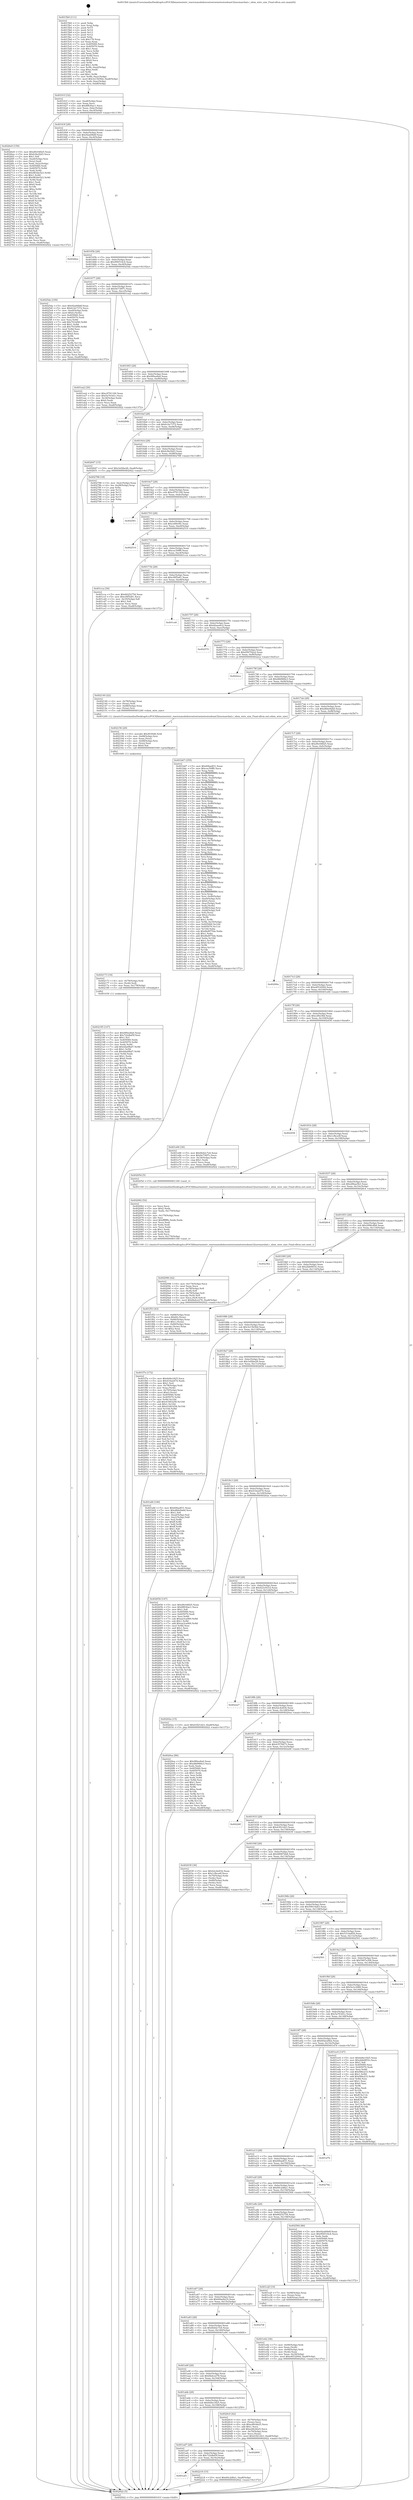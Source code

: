digraph "0x4015b0" {
  label = "0x4015b0 (/mnt/c/Users/mathe/Desktop/tcc/POCII/binaries/extr_reactosmodulesrostestswinetestsoleaut32usrmarshal.c_elem_wire_size_Final-ollvm.out::main(0))"
  labelloc = "t"
  node[shape=record]

  Entry [label="",width=0.3,height=0.3,shape=circle,fillcolor=black,style=filled]
  "0x40161f" [label="{
     0x40161f [32]\l
     | [instrs]\l
     &nbsp;&nbsp;0x40161f \<+6\>: mov -0xa8(%rbp),%eax\l
     &nbsp;&nbsp;0x401625 \<+2\>: mov %eax,%ecx\l
     &nbsp;&nbsp;0x401627 \<+6\>: sub $0x8f830ac1,%ecx\l
     &nbsp;&nbsp;0x40162d \<+6\>: mov %eax,-0xbc(%rbp)\l
     &nbsp;&nbsp;0x401633 \<+6\>: mov %ecx,-0xc0(%rbp)\l
     &nbsp;&nbsp;0x401639 \<+6\>: je 00000000004026e9 \<main+0x1139\>\l
  }"]
  "0x4026e9" [label="{
     0x4026e9 [159]\l
     | [instrs]\l
     &nbsp;&nbsp;0x4026e9 \<+5\>: mov $0xd9c04825,%eax\l
     &nbsp;&nbsp;0x4026ee \<+5\>: mov $0xb3bcf2d3,%ecx\l
     &nbsp;&nbsp;0x4026f3 \<+2\>: mov $0x1,%dl\l
     &nbsp;&nbsp;0x4026f5 \<+7\>: mov -0xa0(%rbp),%rsi\l
     &nbsp;&nbsp;0x4026fc \<+2\>: mov (%rsi),%edi\l
     &nbsp;&nbsp;0x4026fe \<+3\>: mov %edi,-0x2c(%rbp)\l
     &nbsp;&nbsp;0x402701 \<+7\>: mov 0x405060,%edi\l
     &nbsp;&nbsp;0x402708 \<+8\>: mov 0x405070,%r8d\l
     &nbsp;&nbsp;0x402710 \<+3\>: mov %edi,%r9d\l
     &nbsp;&nbsp;0x402713 \<+7\>: add $0x983de523,%r9d\l
     &nbsp;&nbsp;0x40271a \<+4\>: sub $0x1,%r9d\l
     &nbsp;&nbsp;0x40271e \<+7\>: sub $0x983de523,%r9d\l
     &nbsp;&nbsp;0x402725 \<+4\>: imul %r9d,%edi\l
     &nbsp;&nbsp;0x402729 \<+3\>: and $0x1,%edi\l
     &nbsp;&nbsp;0x40272c \<+3\>: cmp $0x0,%edi\l
     &nbsp;&nbsp;0x40272f \<+4\>: sete %r10b\l
     &nbsp;&nbsp;0x402733 \<+4\>: cmp $0xa,%r8d\l
     &nbsp;&nbsp;0x402737 \<+4\>: setl %r11b\l
     &nbsp;&nbsp;0x40273b \<+3\>: mov %r10b,%bl\l
     &nbsp;&nbsp;0x40273e \<+3\>: xor $0xff,%bl\l
     &nbsp;&nbsp;0x402741 \<+3\>: mov %r11b,%r14b\l
     &nbsp;&nbsp;0x402744 \<+4\>: xor $0xff,%r14b\l
     &nbsp;&nbsp;0x402748 \<+3\>: xor $0x0,%dl\l
     &nbsp;&nbsp;0x40274b \<+3\>: mov %bl,%r15b\l
     &nbsp;&nbsp;0x40274e \<+4\>: and $0x0,%r15b\l
     &nbsp;&nbsp;0x402752 \<+3\>: and %dl,%r10b\l
     &nbsp;&nbsp;0x402755 \<+3\>: mov %r14b,%r12b\l
     &nbsp;&nbsp;0x402758 \<+4\>: and $0x0,%r12b\l
     &nbsp;&nbsp;0x40275c \<+3\>: and %dl,%r11b\l
     &nbsp;&nbsp;0x40275f \<+3\>: or %r10b,%r15b\l
     &nbsp;&nbsp;0x402762 \<+3\>: or %r11b,%r12b\l
     &nbsp;&nbsp;0x402765 \<+3\>: xor %r12b,%r15b\l
     &nbsp;&nbsp;0x402768 \<+3\>: or %r14b,%bl\l
     &nbsp;&nbsp;0x40276b \<+3\>: xor $0xff,%bl\l
     &nbsp;&nbsp;0x40276e \<+3\>: or $0x0,%dl\l
     &nbsp;&nbsp;0x402771 \<+2\>: and %dl,%bl\l
     &nbsp;&nbsp;0x402773 \<+3\>: or %bl,%r15b\l
     &nbsp;&nbsp;0x402776 \<+4\>: test $0x1,%r15b\l
     &nbsp;&nbsp;0x40277a \<+3\>: cmovne %ecx,%eax\l
     &nbsp;&nbsp;0x40277d \<+6\>: mov %eax,-0xa8(%rbp)\l
     &nbsp;&nbsp;0x402783 \<+5\>: jmp 0000000000402922 \<main+0x1372\>\l
  }"]
  "0x40163f" [label="{
     0x40163f [28]\l
     | [instrs]\l
     &nbsp;&nbsp;0x40163f \<+5\>: jmp 0000000000401644 \<main+0x94\>\l
     &nbsp;&nbsp;0x401644 \<+6\>: mov -0xbc(%rbp),%eax\l
     &nbsp;&nbsp;0x40164a \<+5\>: sub $0x92a00b6f,%eax\l
     &nbsp;&nbsp;0x40164f \<+6\>: mov %eax,-0xc4(%rbp)\l
     &nbsp;&nbsp;0x401655 \<+6\>: je 00000000004028ee \<main+0x133e\>\l
  }"]
  Exit [label="",width=0.3,height=0.3,shape=circle,fillcolor=black,style=filled,peripheries=2]
  "0x4028ee" [label="{
     0x4028ee\l
  }", style=dashed]
  "0x40165b" [label="{
     0x40165b [28]\l
     | [instrs]\l
     &nbsp;&nbsp;0x40165b \<+5\>: jmp 0000000000401660 \<main+0xb0\>\l
     &nbsp;&nbsp;0x401660 \<+6\>: mov -0xbc(%rbp),%eax\l
     &nbsp;&nbsp;0x401666 \<+5\>: sub $0x994516c4,%eax\l
     &nbsp;&nbsp;0x40166b \<+6\>: mov %eax,-0xc8(%rbp)\l
     &nbsp;&nbsp;0x401671 \<+6\>: je 00000000004025da \<main+0x102a\>\l
  }"]
  "0x401af3" [label="{
     0x401af3\l
  }", style=dashed]
  "0x4025da" [label="{
     0x4025da [109]\l
     | [instrs]\l
     &nbsp;&nbsp;0x4025da \<+5\>: mov $0x92a00b6f,%eax\l
     &nbsp;&nbsp;0x4025df \<+5\>: mov $0xb1dc7372,%ecx\l
     &nbsp;&nbsp;0x4025e4 \<+7\>: mov -0xa0(%rbp),%rdx\l
     &nbsp;&nbsp;0x4025eb \<+6\>: movl $0x0,(%rdx)\l
     &nbsp;&nbsp;0x4025f1 \<+7\>: mov 0x405060,%esi\l
     &nbsp;&nbsp;0x4025f8 \<+7\>: mov 0x405070,%edi\l
     &nbsp;&nbsp;0x4025ff \<+3\>: mov %esi,%r8d\l
     &nbsp;&nbsp;0x402602 \<+7\>: add $0x701bf40,%r8d\l
     &nbsp;&nbsp;0x402609 \<+4\>: sub $0x1,%r8d\l
     &nbsp;&nbsp;0x40260d \<+7\>: sub $0x701bf40,%r8d\l
     &nbsp;&nbsp;0x402614 \<+4\>: imul %r8d,%esi\l
     &nbsp;&nbsp;0x402618 \<+3\>: and $0x1,%esi\l
     &nbsp;&nbsp;0x40261b \<+3\>: cmp $0x0,%esi\l
     &nbsp;&nbsp;0x40261e \<+4\>: sete %r9b\l
     &nbsp;&nbsp;0x402622 \<+3\>: cmp $0xa,%edi\l
     &nbsp;&nbsp;0x402625 \<+4\>: setl %r10b\l
     &nbsp;&nbsp;0x402629 \<+3\>: mov %r9b,%r11b\l
     &nbsp;&nbsp;0x40262c \<+3\>: and %r10b,%r11b\l
     &nbsp;&nbsp;0x40262f \<+3\>: xor %r10b,%r9b\l
     &nbsp;&nbsp;0x402632 \<+3\>: or %r9b,%r11b\l
     &nbsp;&nbsp;0x402635 \<+4\>: test $0x1,%r11b\l
     &nbsp;&nbsp;0x402639 \<+3\>: cmovne %ecx,%eax\l
     &nbsp;&nbsp;0x40263c \<+6\>: mov %eax,-0xa8(%rbp)\l
     &nbsp;&nbsp;0x402642 \<+5\>: jmp 0000000000402922 \<main+0x1372\>\l
  }"]
  "0x401677" [label="{
     0x401677 [28]\l
     | [instrs]\l
     &nbsp;&nbsp;0x401677 \<+5\>: jmp 000000000040167c \<main+0xcc\>\l
     &nbsp;&nbsp;0x40167c \<+6\>: mov -0xbc(%rbp),%eax\l
     &nbsp;&nbsp;0x401682 \<+5\>: sub $0x9e730f7c,%eax\l
     &nbsp;&nbsp;0x401687 \<+6\>: mov %eax,-0xcc(%rbp)\l
     &nbsp;&nbsp;0x40168d \<+6\>: je 0000000000401ea2 \<main+0x8f2\>\l
  }"]
  "0x402218" [label="{
     0x402218 [15]\l
     | [instrs]\l
     &nbsp;&nbsp;0x402218 \<+10\>: movl $0x60c2d6a1,-0xa8(%rbp)\l
     &nbsp;&nbsp;0x402222 \<+5\>: jmp 0000000000402922 \<main+0x1372\>\l
  }"]
  "0x401ea2" [label="{
     0x401ea2 [30]\l
     | [instrs]\l
     &nbsp;&nbsp;0x401ea2 \<+5\>: mov $0xc9791100,%eax\l
     &nbsp;&nbsp;0x401ea7 \<+5\>: mov $0x5a763d1c,%ecx\l
     &nbsp;&nbsp;0x401eac \<+3\>: mov -0x34(%rbp),%edx\l
     &nbsp;&nbsp;0x401eaf \<+3\>: cmp $0x0,%edx\l
     &nbsp;&nbsp;0x401eb2 \<+3\>: cmove %ecx,%eax\l
     &nbsp;&nbsp;0x401eb5 \<+6\>: mov %eax,-0xa8(%rbp)\l
     &nbsp;&nbsp;0x401ebb \<+5\>: jmp 0000000000402922 \<main+0x1372\>\l
  }"]
  "0x401693" [label="{
     0x401693 [28]\l
     | [instrs]\l
     &nbsp;&nbsp;0x401693 \<+5\>: jmp 0000000000401698 \<main+0xe8\>\l
     &nbsp;&nbsp;0x401698 \<+6\>: mov -0xbc(%rbp),%eax\l
     &nbsp;&nbsp;0x40169e \<+5\>: sub $0x9f0ee8a0,%eax\l
     &nbsp;&nbsp;0x4016a3 \<+6\>: mov %eax,-0xd0(%rbp)\l
     &nbsp;&nbsp;0x4016a9 \<+6\>: je 000000000040284b \<main+0x129b\>\l
  }"]
  "0x401ad7" [label="{
     0x401ad7 [28]\l
     | [instrs]\l
     &nbsp;&nbsp;0x401ad7 \<+5\>: jmp 0000000000401adc \<main+0x52c\>\l
     &nbsp;&nbsp;0x401adc \<+6\>: mov -0xbc(%rbp),%eax\l
     &nbsp;&nbsp;0x401ae2 \<+5\>: sub $0x722dbd5f,%eax\l
     &nbsp;&nbsp;0x401ae7 \<+6\>: mov %eax,-0x16c(%rbp)\l
     &nbsp;&nbsp;0x401aed \<+6\>: je 0000000000402218 \<main+0xc68\>\l
  }"]
  "0x40284b" [label="{
     0x40284b\l
  }", style=dashed]
  "0x4016af" [label="{
     0x4016af [28]\l
     | [instrs]\l
     &nbsp;&nbsp;0x4016af \<+5\>: jmp 00000000004016b4 \<main+0x104\>\l
     &nbsp;&nbsp;0x4016b4 \<+6\>: mov -0xbc(%rbp),%eax\l
     &nbsp;&nbsp;0x4016ba \<+5\>: sub $0xb1dc7372,%eax\l
     &nbsp;&nbsp;0x4016bf \<+6\>: mov %eax,-0xd4(%rbp)\l
     &nbsp;&nbsp;0x4016c5 \<+6\>: je 0000000000402647 \<main+0x1097\>\l
  }"]
  "0x402800" [label="{
     0x402800\l
  }", style=dashed]
  "0x402647" [label="{
     0x402647 [15]\l
     | [instrs]\l
     &nbsp;&nbsp;0x402647 \<+10\>: movl $0x3ef2be28,-0xa8(%rbp)\l
     &nbsp;&nbsp;0x402651 \<+5\>: jmp 0000000000402922 \<main+0x1372\>\l
  }"]
  "0x4016cb" [label="{
     0x4016cb [28]\l
     | [instrs]\l
     &nbsp;&nbsp;0x4016cb \<+5\>: jmp 00000000004016d0 \<main+0x120\>\l
     &nbsp;&nbsp;0x4016d0 \<+6\>: mov -0xbc(%rbp),%eax\l
     &nbsp;&nbsp;0x4016d6 \<+5\>: sub $0xb3bcf2d3,%eax\l
     &nbsp;&nbsp;0x4016db \<+6\>: mov %eax,-0xd8(%rbp)\l
     &nbsp;&nbsp;0x4016e1 \<+6\>: je 0000000000402788 \<main+0x11d8\>\l
  }"]
  "0x402185" [label="{
     0x402185 [147]\l
     | [instrs]\l
     &nbsp;&nbsp;0x402185 \<+5\>: mov $0x9f0ee8a0,%eax\l
     &nbsp;&nbsp;0x40218a \<+5\>: mov $0x722dbd5f,%esi\l
     &nbsp;&nbsp;0x40218f \<+2\>: mov $0x1,%cl\l
     &nbsp;&nbsp;0x402191 \<+7\>: mov 0x405060,%edx\l
     &nbsp;&nbsp;0x402198 \<+8\>: mov 0x405070,%r8d\l
     &nbsp;&nbsp;0x4021a0 \<+3\>: mov %edx,%r9d\l
     &nbsp;&nbsp;0x4021a3 \<+7\>: add $0x4da0fbd7,%r9d\l
     &nbsp;&nbsp;0x4021aa \<+4\>: sub $0x1,%r9d\l
     &nbsp;&nbsp;0x4021ae \<+7\>: sub $0x4da0fbd7,%r9d\l
     &nbsp;&nbsp;0x4021b5 \<+4\>: imul %r9d,%edx\l
     &nbsp;&nbsp;0x4021b9 \<+3\>: and $0x1,%edx\l
     &nbsp;&nbsp;0x4021bc \<+3\>: cmp $0x0,%edx\l
     &nbsp;&nbsp;0x4021bf \<+4\>: sete %r10b\l
     &nbsp;&nbsp;0x4021c3 \<+4\>: cmp $0xa,%r8d\l
     &nbsp;&nbsp;0x4021c7 \<+4\>: setl %r11b\l
     &nbsp;&nbsp;0x4021cb \<+3\>: mov %r10b,%bl\l
     &nbsp;&nbsp;0x4021ce \<+3\>: xor $0xff,%bl\l
     &nbsp;&nbsp;0x4021d1 \<+3\>: mov %r11b,%r14b\l
     &nbsp;&nbsp;0x4021d4 \<+4\>: xor $0xff,%r14b\l
     &nbsp;&nbsp;0x4021d8 \<+3\>: xor $0x1,%cl\l
     &nbsp;&nbsp;0x4021db \<+3\>: mov %bl,%r15b\l
     &nbsp;&nbsp;0x4021de \<+4\>: and $0xff,%r15b\l
     &nbsp;&nbsp;0x4021e2 \<+3\>: and %cl,%r10b\l
     &nbsp;&nbsp;0x4021e5 \<+3\>: mov %r14b,%r12b\l
     &nbsp;&nbsp;0x4021e8 \<+4\>: and $0xff,%r12b\l
     &nbsp;&nbsp;0x4021ec \<+3\>: and %cl,%r11b\l
     &nbsp;&nbsp;0x4021ef \<+3\>: or %r10b,%r15b\l
     &nbsp;&nbsp;0x4021f2 \<+3\>: or %r11b,%r12b\l
     &nbsp;&nbsp;0x4021f5 \<+3\>: xor %r12b,%r15b\l
     &nbsp;&nbsp;0x4021f8 \<+3\>: or %r14b,%bl\l
     &nbsp;&nbsp;0x4021fb \<+3\>: xor $0xff,%bl\l
     &nbsp;&nbsp;0x4021fe \<+3\>: or $0x1,%cl\l
     &nbsp;&nbsp;0x402201 \<+2\>: and %cl,%bl\l
     &nbsp;&nbsp;0x402203 \<+3\>: or %bl,%r15b\l
     &nbsp;&nbsp;0x402206 \<+4\>: test $0x1,%r15b\l
     &nbsp;&nbsp;0x40220a \<+3\>: cmovne %esi,%eax\l
     &nbsp;&nbsp;0x40220d \<+6\>: mov %eax,-0xa8(%rbp)\l
     &nbsp;&nbsp;0x402213 \<+5\>: jmp 0000000000402922 \<main+0x1372\>\l
  }"]
  "0x402788" [label="{
     0x402788 [18]\l
     | [instrs]\l
     &nbsp;&nbsp;0x402788 \<+3\>: mov -0x2c(%rbp),%eax\l
     &nbsp;&nbsp;0x40278b \<+4\>: lea -0x28(%rbp),%rsp\l
     &nbsp;&nbsp;0x40278f \<+1\>: pop %rbx\l
     &nbsp;&nbsp;0x402790 \<+2\>: pop %r12\l
     &nbsp;&nbsp;0x402792 \<+2\>: pop %r13\l
     &nbsp;&nbsp;0x402794 \<+2\>: pop %r14\l
     &nbsp;&nbsp;0x402796 \<+2\>: pop %r15\l
     &nbsp;&nbsp;0x402798 \<+1\>: pop %rbp\l
     &nbsp;&nbsp;0x402799 \<+1\>: ret\l
  }"]
  "0x4016e7" [label="{
     0x4016e7 [28]\l
     | [instrs]\l
     &nbsp;&nbsp;0x4016e7 \<+5\>: jmp 00000000004016ec \<main+0x13c\>\l
     &nbsp;&nbsp;0x4016ec \<+6\>: mov -0xbc(%rbp),%eax\l
     &nbsp;&nbsp;0x4016f2 \<+5\>: sub $0xc9791100,%eax\l
     &nbsp;&nbsp;0x4016f7 \<+6\>: mov %eax,-0xdc(%rbp)\l
     &nbsp;&nbsp;0x4016fd \<+6\>: je 0000000000402561 \<main+0xfb1\>\l
  }"]
  "0x402173" [label="{
     0x402173 [18]\l
     | [instrs]\l
     &nbsp;&nbsp;0x402173 \<+4\>: mov -0x78(%rbp),%rdi\l
     &nbsp;&nbsp;0x402177 \<+3\>: mov (%rdi),%rdi\l
     &nbsp;&nbsp;0x40217a \<+6\>: mov %eax,-0x178(%rbp)\l
     &nbsp;&nbsp;0x402180 \<+5\>: call 0000000000401030 \<free@plt\>\l
     | [calls]\l
     &nbsp;&nbsp;0x401030 \{1\} (unknown)\l
  }"]
  "0x402561" [label="{
     0x402561\l
  }", style=dashed]
  "0x401703" [label="{
     0x401703 [28]\l
     | [instrs]\l
     &nbsp;&nbsp;0x401703 \<+5\>: jmp 0000000000401708 \<main+0x158\>\l
     &nbsp;&nbsp;0x401708 \<+6\>: mov -0xbc(%rbp),%eax\l
     &nbsp;&nbsp;0x40170e \<+5\>: sub $0xce89cf4c,%eax\l
     &nbsp;&nbsp;0x401713 \<+6\>: mov %eax,-0xe0(%rbp)\l
     &nbsp;&nbsp;0x401719 \<+6\>: je 0000000000402510 \<main+0xf60\>\l
  }"]
  "0x402156" [label="{
     0x402156 [29]\l
     | [instrs]\l
     &nbsp;&nbsp;0x402156 \<+10\>: movabs $0x4030d6,%rdi\l
     &nbsp;&nbsp;0x402160 \<+4\>: mov -0x68(%rbp),%rsi\l
     &nbsp;&nbsp;0x402164 \<+2\>: mov %eax,(%rsi)\l
     &nbsp;&nbsp;0x402166 \<+4\>: mov -0x68(%rbp),%rsi\l
     &nbsp;&nbsp;0x40216a \<+2\>: mov (%rsi),%esi\l
     &nbsp;&nbsp;0x40216c \<+2\>: mov $0x0,%al\l
     &nbsp;&nbsp;0x40216e \<+5\>: call 0000000000401040 \<printf@plt\>\l
     | [calls]\l
     &nbsp;&nbsp;0x401040 \{1\} (unknown)\l
  }"]
  "0x402510" [label="{
     0x402510\l
  }", style=dashed]
  "0x40171f" [label="{
     0x40171f [28]\l
     | [instrs]\l
     &nbsp;&nbsp;0x40171f \<+5\>: jmp 0000000000401724 \<main+0x174\>\l
     &nbsp;&nbsp;0x401724 \<+6\>: mov -0xbc(%rbp),%eax\l
     &nbsp;&nbsp;0x40172a \<+5\>: sub $0xcec50ff0,%eax\l
     &nbsp;&nbsp;0x40172f \<+6\>: mov %eax,-0xe4(%rbp)\l
     &nbsp;&nbsp;0x401735 \<+6\>: je 0000000000401cca \<main+0x71a\>\l
  }"]
  "0x401abb" [label="{
     0x401abb [28]\l
     | [instrs]\l
     &nbsp;&nbsp;0x401abb \<+5\>: jmp 0000000000401ac0 \<main+0x510\>\l
     &nbsp;&nbsp;0x401ac0 \<+6\>: mov -0xbc(%rbp),%eax\l
     &nbsp;&nbsp;0x401ac6 \<+5\>: sub $0x6d4e1825,%eax\l
     &nbsp;&nbsp;0x401acb \<+6\>: mov %eax,-0x168(%rbp)\l
     &nbsp;&nbsp;0x401ad1 \<+6\>: je 0000000000402800 \<main+0x1250\>\l
  }"]
  "0x401cca" [label="{
     0x401cca [30]\l
     | [instrs]\l
     &nbsp;&nbsp;0x401cca \<+5\>: mov $0x66252754,%eax\l
     &nbsp;&nbsp;0x401ccf \<+5\>: mov $0xcf4f5a81,%ecx\l
     &nbsp;&nbsp;0x401cd4 \<+3\>: mov -0x35(%rbp),%dl\l
     &nbsp;&nbsp;0x401cd7 \<+3\>: test $0x1,%dl\l
     &nbsp;&nbsp;0x401cda \<+3\>: cmovne %ecx,%eax\l
     &nbsp;&nbsp;0x401cdd \<+6\>: mov %eax,-0xa8(%rbp)\l
     &nbsp;&nbsp;0x401ce3 \<+5\>: jmp 0000000000402922 \<main+0x1372\>\l
  }"]
  "0x40173b" [label="{
     0x40173b [28]\l
     | [instrs]\l
     &nbsp;&nbsp;0x40173b \<+5\>: jmp 0000000000401740 \<main+0x190\>\l
     &nbsp;&nbsp;0x401740 \<+6\>: mov -0xbc(%rbp),%eax\l
     &nbsp;&nbsp;0x401746 \<+5\>: sub $0xcf4f5a81,%eax\l
     &nbsp;&nbsp;0x40174b \<+6\>: mov %eax,-0xe8(%rbp)\l
     &nbsp;&nbsp;0x401751 \<+6\>: je 0000000000401ce8 \<main+0x738\>\l
  }"]
  "0x4020c0" [label="{
     0x4020c0 [42]\l
     | [instrs]\l
     &nbsp;&nbsp;0x4020c0 \<+4\>: mov -0x70(%rbp),%rax\l
     &nbsp;&nbsp;0x4020c4 \<+2\>: mov (%rax),%ecx\l
     &nbsp;&nbsp;0x4020c6 \<+6\>: sub $0xe48cbb25,%ecx\l
     &nbsp;&nbsp;0x4020cc \<+3\>: add $0x1,%ecx\l
     &nbsp;&nbsp;0x4020cf \<+6\>: add $0xe48cbb25,%ecx\l
     &nbsp;&nbsp;0x4020d5 \<+4\>: mov -0x70(%rbp),%rax\l
     &nbsp;&nbsp;0x4020d9 \<+2\>: mov %ecx,(%rax)\l
     &nbsp;&nbsp;0x4020db \<+10\>: movl $0x43f21d23,-0xa8(%rbp)\l
     &nbsp;&nbsp;0x4020e5 \<+5\>: jmp 0000000000402922 \<main+0x1372\>\l
  }"]
  "0x401ce8" [label="{
     0x401ce8\l
  }", style=dashed]
  "0x401757" [label="{
     0x401757 [28]\l
     | [instrs]\l
     &nbsp;&nbsp;0x401757 \<+5\>: jmp 000000000040175c \<main+0x1ac\>\l
     &nbsp;&nbsp;0x40175c \<+6\>: mov -0xbc(%rbp),%eax\l
     &nbsp;&nbsp;0x401762 \<+5\>: sub $0xd2aee6c2,%eax\l
     &nbsp;&nbsp;0x401767 \<+6\>: mov %eax,-0xec(%rbp)\l
     &nbsp;&nbsp;0x40176d \<+6\>: je 0000000000402570 \<main+0xfc0\>\l
  }"]
  "0x401a9f" [label="{
     0x401a9f [28]\l
     | [instrs]\l
     &nbsp;&nbsp;0x401a9f \<+5\>: jmp 0000000000401aa4 \<main+0x4f4\>\l
     &nbsp;&nbsp;0x401aa4 \<+6\>: mov -0xbc(%rbp),%eax\l
     &nbsp;&nbsp;0x401aaa \<+5\>: sub $0x6bdce278,%eax\l
     &nbsp;&nbsp;0x401aaf \<+6\>: mov %eax,-0x164(%rbp)\l
     &nbsp;&nbsp;0x401ab5 \<+6\>: je 00000000004020c0 \<main+0xb10\>\l
  }"]
  "0x402570" [label="{
     0x402570\l
  }", style=dashed]
  "0x401773" [label="{
     0x401773 [28]\l
     | [instrs]\l
     &nbsp;&nbsp;0x401773 \<+5\>: jmp 0000000000401778 \<main+0x1c8\>\l
     &nbsp;&nbsp;0x401778 \<+6\>: mov -0xbc(%rbp),%eax\l
     &nbsp;&nbsp;0x40177e \<+5\>: sub $0xd56702e2,%eax\l
     &nbsp;&nbsp;0x401783 \<+6\>: mov %eax,-0xf0(%rbp)\l
     &nbsp;&nbsp;0x401789 \<+6\>: je 00000000004022ca \<main+0xd1a\>\l
  }"]
  "0x401e84" [label="{
     0x401e84\l
  }", style=dashed]
  "0x4022ca" [label="{
     0x4022ca\l
  }", style=dashed]
  "0x40178f" [label="{
     0x40178f [28]\l
     | [instrs]\l
     &nbsp;&nbsp;0x40178f \<+5\>: jmp 0000000000401794 \<main+0x1e4\>\l
     &nbsp;&nbsp;0x401794 \<+6\>: mov -0xbc(%rbp),%eax\l
     &nbsp;&nbsp;0x40179a \<+5\>: sub $0xd8d966e3,%eax\l
     &nbsp;&nbsp;0x40179f \<+6\>: mov %eax,-0xf4(%rbp)\l
     &nbsp;&nbsp;0x4017a5 \<+6\>: je 0000000000402140 \<main+0xb90\>\l
  }"]
  "0x401a83" [label="{
     0x401a83 [28]\l
     | [instrs]\l
     &nbsp;&nbsp;0x401a83 \<+5\>: jmp 0000000000401a88 \<main+0x4d8\>\l
     &nbsp;&nbsp;0x401a88 \<+6\>: mov -0xbc(%rbp),%eax\l
     &nbsp;&nbsp;0x401a8e \<+5\>: sub $0x6b42c7e4,%eax\l
     &nbsp;&nbsp;0x401a93 \<+6\>: mov %eax,-0x160(%rbp)\l
     &nbsp;&nbsp;0x401a99 \<+6\>: je 0000000000401e84 \<main+0x8d4\>\l
  }"]
  "0x402140" [label="{
     0x402140 [22]\l
     | [instrs]\l
     &nbsp;&nbsp;0x402140 \<+4\>: mov -0x78(%rbp),%rax\l
     &nbsp;&nbsp;0x402144 \<+3\>: mov (%rax),%rdi\l
     &nbsp;&nbsp;0x402147 \<+7\>: mov -0x88(%rbp),%rax\l
     &nbsp;&nbsp;0x40214e \<+3\>: mov (%rax),%rsi\l
     &nbsp;&nbsp;0x402151 \<+5\>: call 0000000000401240 \<elem_wire_size\>\l
     | [calls]\l
     &nbsp;&nbsp;0x401240 \{1\} (/mnt/c/Users/mathe/Desktop/tcc/POCII/binaries/extr_reactosmodulesrostestswinetestsoleaut32usrmarshal.c_elem_wire_size_Final-ollvm.out::elem_wire_size)\l
  }"]
  "0x4017ab" [label="{
     0x4017ab [28]\l
     | [instrs]\l
     &nbsp;&nbsp;0x4017ab \<+5\>: jmp 00000000004017b0 \<main+0x200\>\l
     &nbsp;&nbsp;0x4017b0 \<+6\>: mov -0xbc(%rbp),%eax\l
     &nbsp;&nbsp;0x4017b6 \<+5\>: sub $0xd8de9a6d,%eax\l
     &nbsp;&nbsp;0x4017bb \<+6\>: mov %eax,-0xf8(%rbp)\l
     &nbsp;&nbsp;0x4017c1 \<+6\>: je 0000000000401b67 \<main+0x5b7\>\l
  }"]
  "0x4027df" [label="{
     0x4027df\l
  }", style=dashed]
  "0x401b67" [label="{
     0x401b67 [355]\l
     | [instrs]\l
     &nbsp;&nbsp;0x401b67 \<+5\>: mov $0x60badf31,%eax\l
     &nbsp;&nbsp;0x401b6c \<+5\>: mov $0xcec50ff0,%ecx\l
     &nbsp;&nbsp;0x401b71 \<+3\>: mov %rsp,%rdx\l
     &nbsp;&nbsp;0x401b74 \<+4\>: add $0xfffffffffffffff0,%rdx\l
     &nbsp;&nbsp;0x401b78 \<+3\>: mov %rdx,%rsp\l
     &nbsp;&nbsp;0x401b7b \<+7\>: mov %rdx,-0xa0(%rbp)\l
     &nbsp;&nbsp;0x401b82 \<+3\>: mov %rsp,%rdx\l
     &nbsp;&nbsp;0x401b85 \<+4\>: add $0xfffffffffffffff0,%rdx\l
     &nbsp;&nbsp;0x401b89 \<+3\>: mov %rdx,%rsp\l
     &nbsp;&nbsp;0x401b8c \<+3\>: mov %rsp,%rsi\l
     &nbsp;&nbsp;0x401b8f \<+4\>: add $0xfffffffffffffff0,%rsi\l
     &nbsp;&nbsp;0x401b93 \<+3\>: mov %rsi,%rsp\l
     &nbsp;&nbsp;0x401b96 \<+7\>: mov %rsi,-0x98(%rbp)\l
     &nbsp;&nbsp;0x401b9d \<+3\>: mov %rsp,%rsi\l
     &nbsp;&nbsp;0x401ba0 \<+4\>: add $0xfffffffffffffff0,%rsi\l
     &nbsp;&nbsp;0x401ba4 \<+3\>: mov %rsi,%rsp\l
     &nbsp;&nbsp;0x401ba7 \<+7\>: mov %rsi,-0x90(%rbp)\l
     &nbsp;&nbsp;0x401bae \<+3\>: mov %rsp,%rsi\l
     &nbsp;&nbsp;0x401bb1 \<+4\>: add $0xfffffffffffffff0,%rsi\l
     &nbsp;&nbsp;0x401bb5 \<+3\>: mov %rsi,%rsp\l
     &nbsp;&nbsp;0x401bb8 \<+7\>: mov %rsi,-0x88(%rbp)\l
     &nbsp;&nbsp;0x401bbf \<+3\>: mov %rsp,%rsi\l
     &nbsp;&nbsp;0x401bc2 \<+4\>: add $0xfffffffffffffff0,%rsi\l
     &nbsp;&nbsp;0x401bc6 \<+3\>: mov %rsi,%rsp\l
     &nbsp;&nbsp;0x401bc9 \<+4\>: mov %rsi,-0x80(%rbp)\l
     &nbsp;&nbsp;0x401bcd \<+3\>: mov %rsp,%rsi\l
     &nbsp;&nbsp;0x401bd0 \<+4\>: add $0xfffffffffffffff0,%rsi\l
     &nbsp;&nbsp;0x401bd4 \<+3\>: mov %rsi,%rsp\l
     &nbsp;&nbsp;0x401bd7 \<+4\>: mov %rsi,-0x78(%rbp)\l
     &nbsp;&nbsp;0x401bdb \<+3\>: mov %rsp,%rsi\l
     &nbsp;&nbsp;0x401bde \<+4\>: add $0xfffffffffffffff0,%rsi\l
     &nbsp;&nbsp;0x401be2 \<+3\>: mov %rsi,%rsp\l
     &nbsp;&nbsp;0x401be5 \<+4\>: mov %rsi,-0x70(%rbp)\l
     &nbsp;&nbsp;0x401be9 \<+3\>: mov %rsp,%rsi\l
     &nbsp;&nbsp;0x401bec \<+4\>: add $0xfffffffffffffff0,%rsi\l
     &nbsp;&nbsp;0x401bf0 \<+3\>: mov %rsi,%rsp\l
     &nbsp;&nbsp;0x401bf3 \<+4\>: mov %rsi,-0x68(%rbp)\l
     &nbsp;&nbsp;0x401bf7 \<+3\>: mov %rsp,%rsi\l
     &nbsp;&nbsp;0x401bfa \<+4\>: add $0xfffffffffffffff0,%rsi\l
     &nbsp;&nbsp;0x401bfe \<+3\>: mov %rsi,%rsp\l
     &nbsp;&nbsp;0x401c01 \<+4\>: mov %rsi,-0x60(%rbp)\l
     &nbsp;&nbsp;0x401c05 \<+3\>: mov %rsp,%rsi\l
     &nbsp;&nbsp;0x401c08 \<+4\>: add $0xfffffffffffffff0,%rsi\l
     &nbsp;&nbsp;0x401c0c \<+3\>: mov %rsi,%rsp\l
     &nbsp;&nbsp;0x401c0f \<+4\>: mov %rsi,-0x58(%rbp)\l
     &nbsp;&nbsp;0x401c13 \<+3\>: mov %rsp,%rsi\l
     &nbsp;&nbsp;0x401c16 \<+4\>: add $0xfffffffffffffff0,%rsi\l
     &nbsp;&nbsp;0x401c1a \<+3\>: mov %rsi,%rsp\l
     &nbsp;&nbsp;0x401c1d \<+4\>: mov %rsi,-0x50(%rbp)\l
     &nbsp;&nbsp;0x401c21 \<+3\>: mov %rsp,%rsi\l
     &nbsp;&nbsp;0x401c24 \<+4\>: add $0xfffffffffffffff0,%rsi\l
     &nbsp;&nbsp;0x401c28 \<+3\>: mov %rsi,%rsp\l
     &nbsp;&nbsp;0x401c2b \<+4\>: mov %rsi,-0x48(%rbp)\l
     &nbsp;&nbsp;0x401c2f \<+3\>: mov %rsp,%rsi\l
     &nbsp;&nbsp;0x401c32 \<+4\>: add $0xfffffffffffffff0,%rsi\l
     &nbsp;&nbsp;0x401c36 \<+3\>: mov %rsi,%rsp\l
     &nbsp;&nbsp;0x401c39 \<+4\>: mov %rsi,-0x40(%rbp)\l
     &nbsp;&nbsp;0x401c3d \<+7\>: mov -0xa0(%rbp),%rsi\l
     &nbsp;&nbsp;0x401c44 \<+6\>: movl $0x0,(%rsi)\l
     &nbsp;&nbsp;0x401c4a \<+6\>: mov -0xac(%rbp),%edi\l
     &nbsp;&nbsp;0x401c50 \<+2\>: mov %edi,(%rdx)\l
     &nbsp;&nbsp;0x401c52 \<+7\>: mov -0x98(%rbp),%rsi\l
     &nbsp;&nbsp;0x401c59 \<+7\>: mov -0xb8(%rbp),%r8\l
     &nbsp;&nbsp;0x401c60 \<+3\>: mov %r8,(%rsi)\l
     &nbsp;&nbsp;0x401c63 \<+3\>: cmpl $0x2,(%rdx)\l
     &nbsp;&nbsp;0x401c66 \<+4\>: setne %r9b\l
     &nbsp;&nbsp;0x401c6a \<+4\>: and $0x1,%r9b\l
     &nbsp;&nbsp;0x401c6e \<+4\>: mov %r9b,-0x35(%rbp)\l
     &nbsp;&nbsp;0x401c72 \<+8\>: mov 0x405060,%r10d\l
     &nbsp;&nbsp;0x401c7a \<+8\>: mov 0x405070,%r11d\l
     &nbsp;&nbsp;0x401c82 \<+3\>: mov %r10d,%ebx\l
     &nbsp;&nbsp;0x401c85 \<+6\>: sub $0x8bd975de,%ebx\l
     &nbsp;&nbsp;0x401c8b \<+3\>: sub $0x1,%ebx\l
     &nbsp;&nbsp;0x401c8e \<+6\>: add $0x8bd975de,%ebx\l
     &nbsp;&nbsp;0x401c94 \<+4\>: imul %ebx,%r10d\l
     &nbsp;&nbsp;0x401c98 \<+4\>: and $0x1,%r10d\l
     &nbsp;&nbsp;0x401c9c \<+4\>: cmp $0x0,%r10d\l
     &nbsp;&nbsp;0x401ca0 \<+4\>: sete %r9b\l
     &nbsp;&nbsp;0x401ca4 \<+4\>: cmp $0xa,%r11d\l
     &nbsp;&nbsp;0x401ca8 \<+4\>: setl %r14b\l
     &nbsp;&nbsp;0x401cac \<+3\>: mov %r9b,%r15b\l
     &nbsp;&nbsp;0x401caf \<+3\>: and %r14b,%r15b\l
     &nbsp;&nbsp;0x401cb2 \<+3\>: xor %r14b,%r9b\l
     &nbsp;&nbsp;0x401cb5 \<+3\>: or %r9b,%r15b\l
     &nbsp;&nbsp;0x401cb8 \<+4\>: test $0x1,%r15b\l
     &nbsp;&nbsp;0x401cbc \<+3\>: cmovne %ecx,%eax\l
     &nbsp;&nbsp;0x401cbf \<+6\>: mov %eax,-0xa8(%rbp)\l
     &nbsp;&nbsp;0x401cc5 \<+5\>: jmp 0000000000402922 \<main+0x1372\>\l
  }"]
  "0x4017c7" [label="{
     0x4017c7 [28]\l
     | [instrs]\l
     &nbsp;&nbsp;0x4017c7 \<+5\>: jmp 00000000004017cc \<main+0x21c\>\l
     &nbsp;&nbsp;0x4017cc \<+6\>: mov -0xbc(%rbp),%eax\l
     &nbsp;&nbsp;0x4017d2 \<+5\>: sub $0xd9c04825,%eax\l
     &nbsp;&nbsp;0x4017d7 \<+6\>: mov %eax,-0xfc(%rbp)\l
     &nbsp;&nbsp;0x4017dd \<+6\>: je 000000000040290a \<main+0x135a\>\l
  }"]
  "0x402096" [label="{
     0x402096 [42]\l
     | [instrs]\l
     &nbsp;&nbsp;0x402096 \<+6\>: mov -0x174(%rbp),%ecx\l
     &nbsp;&nbsp;0x40209c \<+3\>: imul %eax,%ecx\l
     &nbsp;&nbsp;0x40209f \<+4\>: mov -0x78(%rbp),%r8\l
     &nbsp;&nbsp;0x4020a3 \<+3\>: mov (%r8),%r8\l
     &nbsp;&nbsp;0x4020a6 \<+4\>: mov -0x70(%rbp),%r9\l
     &nbsp;&nbsp;0x4020aa \<+3\>: movslq (%r9),%r9\l
     &nbsp;&nbsp;0x4020ad \<+4\>: mov %ecx,(%r8,%r9,4)\l
     &nbsp;&nbsp;0x4020b1 \<+10\>: movl $0x6bdce278,-0xa8(%rbp)\l
     &nbsp;&nbsp;0x4020bb \<+5\>: jmp 0000000000402922 \<main+0x1372\>\l
  }"]
  "0x40290a" [label="{
     0x40290a\l
  }", style=dashed]
  "0x4017e3" [label="{
     0x4017e3 [28]\l
     | [instrs]\l
     &nbsp;&nbsp;0x4017e3 \<+5\>: jmp 00000000004017e8 \<main+0x238\>\l
     &nbsp;&nbsp;0x4017e8 \<+6\>: mov -0xbc(%rbp),%eax\l
     &nbsp;&nbsp;0x4017ee \<+5\>: sub $0xe8532004,%eax\l
     &nbsp;&nbsp;0x4017f3 \<+6\>: mov %eax,-0x100(%rbp)\l
     &nbsp;&nbsp;0x4017f9 \<+6\>: je 0000000000401e66 \<main+0x8b6\>\l
  }"]
  "0x402062" [label="{
     0x402062 [52]\l
     | [instrs]\l
     &nbsp;&nbsp;0x402062 \<+2\>: xor %ecx,%ecx\l
     &nbsp;&nbsp;0x402064 \<+5\>: mov $0x2,%edx\l
     &nbsp;&nbsp;0x402069 \<+6\>: mov %edx,-0x170(%rbp)\l
     &nbsp;&nbsp;0x40206f \<+1\>: cltd\l
     &nbsp;&nbsp;0x402070 \<+6\>: mov -0x170(%rbp),%esi\l
     &nbsp;&nbsp;0x402076 \<+2\>: idiv %esi\l
     &nbsp;&nbsp;0x402078 \<+6\>: imul $0xfffffffe,%edx,%edx\l
     &nbsp;&nbsp;0x40207e \<+2\>: mov %ecx,%edi\l
     &nbsp;&nbsp;0x402080 \<+2\>: sub %edx,%edi\l
     &nbsp;&nbsp;0x402082 \<+2\>: mov %ecx,%edx\l
     &nbsp;&nbsp;0x402084 \<+3\>: sub $0x1,%edx\l
     &nbsp;&nbsp;0x402087 \<+2\>: add %edx,%edi\l
     &nbsp;&nbsp;0x402089 \<+2\>: sub %edi,%ecx\l
     &nbsp;&nbsp;0x40208b \<+6\>: mov %ecx,-0x174(%rbp)\l
     &nbsp;&nbsp;0x402091 \<+5\>: call 0000000000401160 \<next_i\>\l
     | [calls]\l
     &nbsp;&nbsp;0x401160 \{1\} (/mnt/c/Users/mathe/Desktop/tcc/POCII/binaries/extr_reactosmodulesrostestswinetestsoleaut32usrmarshal.c_elem_wire_size_Final-ollvm.out::next_i)\l
  }"]
  "0x401e66" [label="{
     0x401e66 [30]\l
     | [instrs]\l
     &nbsp;&nbsp;0x401e66 \<+5\>: mov $0x6b42c7e4,%eax\l
     &nbsp;&nbsp;0x401e6b \<+5\>: mov $0x9e730f7c,%ecx\l
     &nbsp;&nbsp;0x401e70 \<+3\>: mov -0x34(%rbp),%edx\l
     &nbsp;&nbsp;0x401e73 \<+3\>: cmp $0x1,%edx\l
     &nbsp;&nbsp;0x401e76 \<+3\>: cmovl %ecx,%eax\l
     &nbsp;&nbsp;0x401e79 \<+6\>: mov %eax,-0xa8(%rbp)\l
     &nbsp;&nbsp;0x401e7f \<+5\>: jmp 0000000000402922 \<main+0x1372\>\l
  }"]
  "0x4017ff" [label="{
     0x4017ff [28]\l
     | [instrs]\l
     &nbsp;&nbsp;0x4017ff \<+5\>: jmp 0000000000401804 \<main+0x254\>\l
     &nbsp;&nbsp;0x401804 \<+6\>: mov -0xbc(%rbp),%eax\l
     &nbsp;&nbsp;0x40180a \<+5\>: sub $0xcd9238d,%eax\l
     &nbsp;&nbsp;0x40180f \<+6\>: mov %eax,-0x104(%rbp)\l
     &nbsp;&nbsp;0x401815 \<+6\>: je 0000000000402458 \<main+0xea8\>\l
  }"]
  "0x401f7e" [label="{
     0x401f7e [172]\l
     | [instrs]\l
     &nbsp;&nbsp;0x401f7e \<+5\>: mov $0x6d4e1825,%ecx\l
     &nbsp;&nbsp;0x401f83 \<+5\>: mov $0x416a2474,%edx\l
     &nbsp;&nbsp;0x401f88 \<+3\>: mov $0x1,%sil\l
     &nbsp;&nbsp;0x401f8b \<+4\>: mov -0x78(%rbp),%rdi\l
     &nbsp;&nbsp;0x401f8f \<+3\>: mov %rax,(%rdi)\l
     &nbsp;&nbsp;0x401f92 \<+4\>: mov -0x70(%rbp),%rax\l
     &nbsp;&nbsp;0x401f96 \<+6\>: movl $0x0,(%rax)\l
     &nbsp;&nbsp;0x401f9c \<+8\>: mov 0x405060,%r8d\l
     &nbsp;&nbsp;0x401fa4 \<+8\>: mov 0x405070,%r9d\l
     &nbsp;&nbsp;0x401fac \<+3\>: mov %r8d,%r10d\l
     &nbsp;&nbsp;0x401faf \<+7\>: add $0x41683258,%r10d\l
     &nbsp;&nbsp;0x401fb6 \<+4\>: sub $0x1,%r10d\l
     &nbsp;&nbsp;0x401fba \<+7\>: sub $0x41683258,%r10d\l
     &nbsp;&nbsp;0x401fc1 \<+4\>: imul %r10d,%r8d\l
     &nbsp;&nbsp;0x401fc5 \<+4\>: and $0x1,%r8d\l
     &nbsp;&nbsp;0x401fc9 \<+4\>: cmp $0x0,%r8d\l
     &nbsp;&nbsp;0x401fcd \<+4\>: sete %r11b\l
     &nbsp;&nbsp;0x401fd1 \<+4\>: cmp $0xa,%r9d\l
     &nbsp;&nbsp;0x401fd5 \<+3\>: setl %bl\l
     &nbsp;&nbsp;0x401fd8 \<+3\>: mov %r11b,%r14b\l
     &nbsp;&nbsp;0x401fdb \<+4\>: xor $0xff,%r14b\l
     &nbsp;&nbsp;0x401fdf \<+3\>: mov %bl,%r15b\l
     &nbsp;&nbsp;0x401fe2 \<+4\>: xor $0xff,%r15b\l
     &nbsp;&nbsp;0x401fe6 \<+4\>: xor $0x1,%sil\l
     &nbsp;&nbsp;0x401fea \<+3\>: mov %r14b,%r12b\l
     &nbsp;&nbsp;0x401fed \<+4\>: and $0xff,%r12b\l
     &nbsp;&nbsp;0x401ff1 \<+3\>: and %sil,%r11b\l
     &nbsp;&nbsp;0x401ff4 \<+3\>: mov %r15b,%r13b\l
     &nbsp;&nbsp;0x401ff7 \<+4\>: and $0xff,%r13b\l
     &nbsp;&nbsp;0x401ffb \<+3\>: and %sil,%bl\l
     &nbsp;&nbsp;0x401ffe \<+3\>: or %r11b,%r12b\l
     &nbsp;&nbsp;0x402001 \<+3\>: or %bl,%r13b\l
     &nbsp;&nbsp;0x402004 \<+3\>: xor %r13b,%r12b\l
     &nbsp;&nbsp;0x402007 \<+3\>: or %r15b,%r14b\l
     &nbsp;&nbsp;0x40200a \<+4\>: xor $0xff,%r14b\l
     &nbsp;&nbsp;0x40200e \<+4\>: or $0x1,%sil\l
     &nbsp;&nbsp;0x402012 \<+3\>: and %sil,%r14b\l
     &nbsp;&nbsp;0x402015 \<+3\>: or %r14b,%r12b\l
     &nbsp;&nbsp;0x402018 \<+4\>: test $0x1,%r12b\l
     &nbsp;&nbsp;0x40201c \<+3\>: cmovne %edx,%ecx\l
     &nbsp;&nbsp;0x40201f \<+6\>: mov %ecx,-0xa8(%rbp)\l
     &nbsp;&nbsp;0x402025 \<+5\>: jmp 0000000000402922 \<main+0x1372\>\l
  }"]
  "0x402458" [label="{
     0x402458\l
  }", style=dashed]
  "0x40181b" [label="{
     0x40181b [28]\l
     | [instrs]\l
     &nbsp;&nbsp;0x40181b \<+5\>: jmp 0000000000401820 \<main+0x270\>\l
     &nbsp;&nbsp;0x401820 \<+6\>: mov -0xbc(%rbp),%eax\l
     &nbsp;&nbsp;0x401826 \<+5\>: sub $0x1cfbce4f,%eax\l
     &nbsp;&nbsp;0x40182b \<+6\>: mov %eax,-0x108(%rbp)\l
     &nbsp;&nbsp;0x401831 \<+6\>: je 000000000040205d \<main+0xaad\>\l
  }"]
  "0x401e42" [label="{
     0x401e42 [36]\l
     | [instrs]\l
     &nbsp;&nbsp;0x401e42 \<+7\>: mov -0x90(%rbp),%rdi\l
     &nbsp;&nbsp;0x401e49 \<+2\>: mov %eax,(%rdi)\l
     &nbsp;&nbsp;0x401e4b \<+7\>: mov -0x90(%rbp),%rdi\l
     &nbsp;&nbsp;0x401e52 \<+2\>: mov (%rdi),%eax\l
     &nbsp;&nbsp;0x401e54 \<+3\>: mov %eax,-0x34(%rbp)\l
     &nbsp;&nbsp;0x401e57 \<+10\>: movl $0xe8532004,-0xa8(%rbp)\l
     &nbsp;&nbsp;0x401e61 \<+5\>: jmp 0000000000402922 \<main+0x1372\>\l
  }"]
  "0x40205d" [label="{
     0x40205d [5]\l
     | [instrs]\l
     &nbsp;&nbsp;0x40205d \<+5\>: call 0000000000401160 \<next_i\>\l
     | [calls]\l
     &nbsp;&nbsp;0x401160 \{1\} (/mnt/c/Users/mathe/Desktop/tcc/POCII/binaries/extr_reactosmodulesrostestswinetestsoleaut32usrmarshal.c_elem_wire_size_Final-ollvm.out::next_i)\l
  }"]
  "0x401837" [label="{
     0x401837 [28]\l
     | [instrs]\l
     &nbsp;&nbsp;0x401837 \<+5\>: jmp 000000000040183c \<main+0x28c\>\l
     &nbsp;&nbsp;0x40183c \<+6\>: mov -0xbc(%rbp),%eax\l
     &nbsp;&nbsp;0x401842 \<+5\>: sub $0x286aa5b3,%eax\l
     &nbsp;&nbsp;0x401847 \<+6\>: mov %eax,-0x10c(%rbp)\l
     &nbsp;&nbsp;0x40184d \<+6\>: je 00000000004028c4 \<main+0x1314\>\l
  }"]
  "0x401a67" [label="{
     0x401a67 [28]\l
     | [instrs]\l
     &nbsp;&nbsp;0x401a67 \<+5\>: jmp 0000000000401a6c \<main+0x4bc\>\l
     &nbsp;&nbsp;0x401a6c \<+6\>: mov -0xbc(%rbp),%eax\l
     &nbsp;&nbsp;0x401a72 \<+5\>: sub $0x69ae8a10,%eax\l
     &nbsp;&nbsp;0x401a77 \<+6\>: mov %eax,-0x15c(%rbp)\l
     &nbsp;&nbsp;0x401a7d \<+6\>: je 00000000004027df \<main+0x122f\>\l
  }"]
  "0x4028c4" [label="{
     0x4028c4\l
  }", style=dashed]
  "0x401853" [label="{
     0x401853 [28]\l
     | [instrs]\l
     &nbsp;&nbsp;0x401853 \<+5\>: jmp 0000000000401858 \<main+0x2a8\>\l
     &nbsp;&nbsp;0x401858 \<+6\>: mov -0xbc(%rbp),%eax\l
     &nbsp;&nbsp;0x40185e \<+5\>: sub $0x2996c8b0,%eax\l
     &nbsp;&nbsp;0x401863 \<+6\>: mov %eax,-0x110(%rbp)\l
     &nbsp;&nbsp;0x401869 \<+6\>: je 0000000000402362 \<main+0xdb2\>\l
  }"]
  "0x401e2f" [label="{
     0x401e2f [19]\l
     | [instrs]\l
     &nbsp;&nbsp;0x401e2f \<+7\>: mov -0x98(%rbp),%rax\l
     &nbsp;&nbsp;0x401e36 \<+3\>: mov (%rax),%rax\l
     &nbsp;&nbsp;0x401e39 \<+4\>: mov 0x8(%rax),%rdi\l
     &nbsp;&nbsp;0x401e3d \<+5\>: call 0000000000401060 \<atoi@plt\>\l
     | [calls]\l
     &nbsp;&nbsp;0x401060 \{1\} (unknown)\l
  }"]
  "0x402362" [label="{
     0x402362\l
  }", style=dashed]
  "0x40186f" [label="{
     0x40186f [28]\l
     | [instrs]\l
     &nbsp;&nbsp;0x40186f \<+5\>: jmp 0000000000401874 \<main+0x2c4\>\l
     &nbsp;&nbsp;0x401874 \<+6\>: mov -0xbc(%rbp),%eax\l
     &nbsp;&nbsp;0x40187a \<+5\>: sub $0x2bb0853c,%eax\l
     &nbsp;&nbsp;0x40187f \<+6\>: mov %eax,-0x114(%rbp)\l
     &nbsp;&nbsp;0x401885 \<+6\>: je 0000000000401f53 \<main+0x9a3\>\l
  }"]
  "0x401a4b" [label="{
     0x401a4b [28]\l
     | [instrs]\l
     &nbsp;&nbsp;0x401a4b \<+5\>: jmp 0000000000401a50 \<main+0x4a0\>\l
     &nbsp;&nbsp;0x401a50 \<+6\>: mov -0xbc(%rbp),%eax\l
     &nbsp;&nbsp;0x401a56 \<+5\>: sub $0x66252754,%eax\l
     &nbsp;&nbsp;0x401a5b \<+6\>: mov %eax,-0x158(%rbp)\l
     &nbsp;&nbsp;0x401a61 \<+6\>: je 0000000000401e2f \<main+0x87f\>\l
  }"]
  "0x401f53" [label="{
     0x401f53 [43]\l
     | [instrs]\l
     &nbsp;&nbsp;0x401f53 \<+7\>: mov -0x88(%rbp),%rax\l
     &nbsp;&nbsp;0x401f5a \<+7\>: movq $0x64,(%rax)\l
     &nbsp;&nbsp;0x401f61 \<+4\>: mov -0x80(%rbp),%rax\l
     &nbsp;&nbsp;0x401f65 \<+6\>: movl $0x1,(%rax)\l
     &nbsp;&nbsp;0x401f6b \<+4\>: mov -0x80(%rbp),%rax\l
     &nbsp;&nbsp;0x401f6f \<+3\>: movslq (%rax),%rax\l
     &nbsp;&nbsp;0x401f72 \<+4\>: shl $0x2,%rax\l
     &nbsp;&nbsp;0x401f76 \<+3\>: mov %rax,%rdi\l
     &nbsp;&nbsp;0x401f79 \<+5\>: call 0000000000401050 \<malloc@plt\>\l
     | [calls]\l
     &nbsp;&nbsp;0x401050 \{1\} (unknown)\l
  }"]
  "0x40188b" [label="{
     0x40188b [28]\l
     | [instrs]\l
     &nbsp;&nbsp;0x40188b \<+5\>: jmp 0000000000401890 \<main+0x2e0\>\l
     &nbsp;&nbsp;0x401890 \<+6\>: mov -0xbc(%rbp),%eax\l
     &nbsp;&nbsp;0x401896 \<+5\>: sub $0x3e15b56d,%eax\l
     &nbsp;&nbsp;0x40189b \<+6\>: mov %eax,-0x118(%rbp)\l
     &nbsp;&nbsp;0x4018a1 \<+6\>: je 0000000000401afd \<main+0x54d\>\l
  }"]
  "0x402584" [label="{
     0x402584 [86]\l
     | [instrs]\l
     &nbsp;&nbsp;0x402584 \<+5\>: mov $0x92a00b6f,%eax\l
     &nbsp;&nbsp;0x402589 \<+5\>: mov $0x994516c4,%ecx\l
     &nbsp;&nbsp;0x40258e \<+2\>: xor %edx,%edx\l
     &nbsp;&nbsp;0x402590 \<+7\>: mov 0x405060,%esi\l
     &nbsp;&nbsp;0x402597 \<+7\>: mov 0x405070,%edi\l
     &nbsp;&nbsp;0x40259e \<+3\>: sub $0x1,%edx\l
     &nbsp;&nbsp;0x4025a1 \<+3\>: mov %esi,%r8d\l
     &nbsp;&nbsp;0x4025a4 \<+3\>: add %edx,%r8d\l
     &nbsp;&nbsp;0x4025a7 \<+4\>: imul %r8d,%esi\l
     &nbsp;&nbsp;0x4025ab \<+3\>: and $0x1,%esi\l
     &nbsp;&nbsp;0x4025ae \<+3\>: cmp $0x0,%esi\l
     &nbsp;&nbsp;0x4025b1 \<+4\>: sete %r9b\l
     &nbsp;&nbsp;0x4025b5 \<+3\>: cmp $0xa,%edi\l
     &nbsp;&nbsp;0x4025b8 \<+4\>: setl %r10b\l
     &nbsp;&nbsp;0x4025bc \<+3\>: mov %r9b,%r11b\l
     &nbsp;&nbsp;0x4025bf \<+3\>: and %r10b,%r11b\l
     &nbsp;&nbsp;0x4025c2 \<+3\>: xor %r10b,%r9b\l
     &nbsp;&nbsp;0x4025c5 \<+3\>: or %r9b,%r11b\l
     &nbsp;&nbsp;0x4025c8 \<+4\>: test $0x1,%r11b\l
     &nbsp;&nbsp;0x4025cc \<+3\>: cmovne %ecx,%eax\l
     &nbsp;&nbsp;0x4025cf \<+6\>: mov %eax,-0xa8(%rbp)\l
     &nbsp;&nbsp;0x4025d5 \<+5\>: jmp 0000000000402922 \<main+0x1372\>\l
  }"]
  "0x401afd" [label="{
     0x401afd [106]\l
     | [instrs]\l
     &nbsp;&nbsp;0x401afd \<+5\>: mov $0x60badf31,%eax\l
     &nbsp;&nbsp;0x401b02 \<+5\>: mov $0xd8de9a6d,%ecx\l
     &nbsp;&nbsp;0x401b07 \<+2\>: mov $0x1,%dl\l
     &nbsp;&nbsp;0x401b09 \<+7\>: mov -0xa2(%rbp),%sil\l
     &nbsp;&nbsp;0x401b10 \<+7\>: mov -0xa1(%rbp),%dil\l
     &nbsp;&nbsp;0x401b17 \<+3\>: mov %sil,%r8b\l
     &nbsp;&nbsp;0x401b1a \<+4\>: xor $0xff,%r8b\l
     &nbsp;&nbsp;0x401b1e \<+3\>: mov %dil,%r9b\l
     &nbsp;&nbsp;0x401b21 \<+4\>: xor $0xff,%r9b\l
     &nbsp;&nbsp;0x401b25 \<+3\>: xor $0x1,%dl\l
     &nbsp;&nbsp;0x401b28 \<+3\>: mov %r8b,%r10b\l
     &nbsp;&nbsp;0x401b2b \<+4\>: and $0xff,%r10b\l
     &nbsp;&nbsp;0x401b2f \<+3\>: and %dl,%sil\l
     &nbsp;&nbsp;0x401b32 \<+3\>: mov %r9b,%r11b\l
     &nbsp;&nbsp;0x401b35 \<+4\>: and $0xff,%r11b\l
     &nbsp;&nbsp;0x401b39 \<+3\>: and %dl,%dil\l
     &nbsp;&nbsp;0x401b3c \<+3\>: or %sil,%r10b\l
     &nbsp;&nbsp;0x401b3f \<+3\>: or %dil,%r11b\l
     &nbsp;&nbsp;0x401b42 \<+3\>: xor %r11b,%r10b\l
     &nbsp;&nbsp;0x401b45 \<+3\>: or %r9b,%r8b\l
     &nbsp;&nbsp;0x401b48 \<+4\>: xor $0xff,%r8b\l
     &nbsp;&nbsp;0x401b4c \<+3\>: or $0x1,%dl\l
     &nbsp;&nbsp;0x401b4f \<+3\>: and %dl,%r8b\l
     &nbsp;&nbsp;0x401b52 \<+3\>: or %r8b,%r10b\l
     &nbsp;&nbsp;0x401b55 \<+4\>: test $0x1,%r10b\l
     &nbsp;&nbsp;0x401b59 \<+3\>: cmovne %ecx,%eax\l
     &nbsp;&nbsp;0x401b5c \<+6\>: mov %eax,-0xa8(%rbp)\l
     &nbsp;&nbsp;0x401b62 \<+5\>: jmp 0000000000402922 \<main+0x1372\>\l
  }"]
  "0x4018a7" [label="{
     0x4018a7 [28]\l
     | [instrs]\l
     &nbsp;&nbsp;0x4018a7 \<+5\>: jmp 00000000004018ac \<main+0x2fc\>\l
     &nbsp;&nbsp;0x4018ac \<+6\>: mov -0xbc(%rbp),%eax\l
     &nbsp;&nbsp;0x4018b2 \<+5\>: sub $0x3ef2be28,%eax\l
     &nbsp;&nbsp;0x4018b7 \<+6\>: mov %eax,-0x11c(%rbp)\l
     &nbsp;&nbsp;0x4018bd \<+6\>: je 0000000000402656 \<main+0x10a6\>\l
  }"]
  "0x402922" [label="{
     0x402922 [5]\l
     | [instrs]\l
     &nbsp;&nbsp;0x402922 \<+5\>: jmp 000000000040161f \<main+0x6f\>\l
  }"]
  "0x4015b0" [label="{
     0x4015b0 [111]\l
     | [instrs]\l
     &nbsp;&nbsp;0x4015b0 \<+1\>: push %rbp\l
     &nbsp;&nbsp;0x4015b1 \<+3\>: mov %rsp,%rbp\l
     &nbsp;&nbsp;0x4015b4 \<+2\>: push %r15\l
     &nbsp;&nbsp;0x4015b6 \<+2\>: push %r14\l
     &nbsp;&nbsp;0x4015b8 \<+2\>: push %r13\l
     &nbsp;&nbsp;0x4015ba \<+2\>: push %r12\l
     &nbsp;&nbsp;0x4015bc \<+1\>: push %rbx\l
     &nbsp;&nbsp;0x4015bd \<+7\>: sub $0x178,%rsp\l
     &nbsp;&nbsp;0x4015c4 \<+2\>: xor %eax,%eax\l
     &nbsp;&nbsp;0x4015c6 \<+7\>: mov 0x405060,%ecx\l
     &nbsp;&nbsp;0x4015cd \<+7\>: mov 0x405070,%edx\l
     &nbsp;&nbsp;0x4015d4 \<+3\>: sub $0x1,%eax\l
     &nbsp;&nbsp;0x4015d7 \<+3\>: mov %ecx,%r8d\l
     &nbsp;&nbsp;0x4015da \<+3\>: add %eax,%r8d\l
     &nbsp;&nbsp;0x4015dd \<+4\>: imul %r8d,%ecx\l
     &nbsp;&nbsp;0x4015e1 \<+3\>: and $0x1,%ecx\l
     &nbsp;&nbsp;0x4015e4 \<+3\>: cmp $0x0,%ecx\l
     &nbsp;&nbsp;0x4015e7 \<+4\>: sete %r9b\l
     &nbsp;&nbsp;0x4015eb \<+4\>: and $0x1,%r9b\l
     &nbsp;&nbsp;0x4015ef \<+7\>: mov %r9b,-0xa2(%rbp)\l
     &nbsp;&nbsp;0x4015f6 \<+3\>: cmp $0xa,%edx\l
     &nbsp;&nbsp;0x4015f9 \<+4\>: setl %r9b\l
     &nbsp;&nbsp;0x4015fd \<+4\>: and $0x1,%r9b\l
     &nbsp;&nbsp;0x401601 \<+7\>: mov %r9b,-0xa1(%rbp)\l
     &nbsp;&nbsp;0x401608 \<+10\>: movl $0x3e15b56d,-0xa8(%rbp)\l
     &nbsp;&nbsp;0x401612 \<+6\>: mov %edi,-0xac(%rbp)\l
     &nbsp;&nbsp;0x401618 \<+7\>: mov %rsi,-0xb8(%rbp)\l
  }"]
  "0x401a2f" [label="{
     0x401a2f [28]\l
     | [instrs]\l
     &nbsp;&nbsp;0x401a2f \<+5\>: jmp 0000000000401a34 \<main+0x484\>\l
     &nbsp;&nbsp;0x401a34 \<+6\>: mov -0xbc(%rbp),%eax\l
     &nbsp;&nbsp;0x401a3a \<+5\>: sub $0x60c2d6a1,%eax\l
     &nbsp;&nbsp;0x401a3f \<+6\>: mov %eax,-0x154(%rbp)\l
     &nbsp;&nbsp;0x401a45 \<+6\>: je 0000000000402584 \<main+0xfd4\>\l
  }"]
  "0x40279a" [label="{
     0x40279a\l
  }", style=dashed]
  "0x402656" [label="{
     0x402656 [147]\l
     | [instrs]\l
     &nbsp;&nbsp;0x402656 \<+5\>: mov $0xd9c04825,%eax\l
     &nbsp;&nbsp;0x40265b \<+5\>: mov $0x8f830ac1,%ecx\l
     &nbsp;&nbsp;0x402660 \<+2\>: mov $0x1,%dl\l
     &nbsp;&nbsp;0x402662 \<+7\>: mov 0x405060,%esi\l
     &nbsp;&nbsp;0x402669 \<+7\>: mov 0x405070,%edi\l
     &nbsp;&nbsp;0x402670 \<+3\>: mov %esi,%r8d\l
     &nbsp;&nbsp;0x402673 \<+7\>: sub $0xaa3ca069,%r8d\l
     &nbsp;&nbsp;0x40267a \<+4\>: sub $0x1,%r8d\l
     &nbsp;&nbsp;0x40267e \<+7\>: add $0xaa3ca069,%r8d\l
     &nbsp;&nbsp;0x402685 \<+4\>: imul %r8d,%esi\l
     &nbsp;&nbsp;0x402689 \<+3\>: and $0x1,%esi\l
     &nbsp;&nbsp;0x40268c \<+3\>: cmp $0x0,%esi\l
     &nbsp;&nbsp;0x40268f \<+4\>: sete %r9b\l
     &nbsp;&nbsp;0x402693 \<+3\>: cmp $0xa,%edi\l
     &nbsp;&nbsp;0x402696 \<+4\>: setl %r10b\l
     &nbsp;&nbsp;0x40269a \<+3\>: mov %r9b,%r11b\l
     &nbsp;&nbsp;0x40269d \<+4\>: xor $0xff,%r11b\l
     &nbsp;&nbsp;0x4026a1 \<+3\>: mov %r10b,%bl\l
     &nbsp;&nbsp;0x4026a4 \<+3\>: xor $0xff,%bl\l
     &nbsp;&nbsp;0x4026a7 \<+3\>: xor $0x0,%dl\l
     &nbsp;&nbsp;0x4026aa \<+3\>: mov %r11b,%r14b\l
     &nbsp;&nbsp;0x4026ad \<+4\>: and $0x0,%r14b\l
     &nbsp;&nbsp;0x4026b1 \<+3\>: and %dl,%r9b\l
     &nbsp;&nbsp;0x4026b4 \<+3\>: mov %bl,%r15b\l
     &nbsp;&nbsp;0x4026b7 \<+4\>: and $0x0,%r15b\l
     &nbsp;&nbsp;0x4026bb \<+3\>: and %dl,%r10b\l
     &nbsp;&nbsp;0x4026be \<+3\>: or %r9b,%r14b\l
     &nbsp;&nbsp;0x4026c1 \<+3\>: or %r10b,%r15b\l
     &nbsp;&nbsp;0x4026c4 \<+3\>: xor %r15b,%r14b\l
     &nbsp;&nbsp;0x4026c7 \<+3\>: or %bl,%r11b\l
     &nbsp;&nbsp;0x4026ca \<+4\>: xor $0xff,%r11b\l
     &nbsp;&nbsp;0x4026ce \<+3\>: or $0x0,%dl\l
     &nbsp;&nbsp;0x4026d1 \<+3\>: and %dl,%r11b\l
     &nbsp;&nbsp;0x4026d4 \<+3\>: or %r11b,%r14b\l
     &nbsp;&nbsp;0x4026d7 \<+4\>: test $0x1,%r14b\l
     &nbsp;&nbsp;0x4026db \<+3\>: cmovne %ecx,%eax\l
     &nbsp;&nbsp;0x4026de \<+6\>: mov %eax,-0xa8(%rbp)\l
     &nbsp;&nbsp;0x4026e4 \<+5\>: jmp 0000000000402922 \<main+0x1372\>\l
  }"]
  "0x4018c3" [label="{
     0x4018c3 [28]\l
     | [instrs]\l
     &nbsp;&nbsp;0x4018c3 \<+5\>: jmp 00000000004018c8 \<main+0x318\>\l
     &nbsp;&nbsp;0x4018c8 \<+6\>: mov -0xbc(%rbp),%eax\l
     &nbsp;&nbsp;0x4018ce \<+5\>: sub $0x416a2474,%eax\l
     &nbsp;&nbsp;0x4018d3 \<+6\>: mov %eax,-0x120(%rbp)\l
     &nbsp;&nbsp;0x4018d9 \<+6\>: je 000000000040202a \<main+0xa7a\>\l
  }"]
  "0x401a13" [label="{
     0x401a13 [28]\l
     | [instrs]\l
     &nbsp;&nbsp;0x401a13 \<+5\>: jmp 0000000000401a18 \<main+0x468\>\l
     &nbsp;&nbsp;0x401a18 \<+6\>: mov -0xbc(%rbp),%eax\l
     &nbsp;&nbsp;0x401a1e \<+5\>: sub $0x60badf31,%eax\l
     &nbsp;&nbsp;0x401a23 \<+6\>: mov %eax,-0x150(%rbp)\l
     &nbsp;&nbsp;0x401a29 \<+6\>: je 000000000040279a \<main+0x11ea\>\l
  }"]
  "0x40202a" [label="{
     0x40202a [15]\l
     | [instrs]\l
     &nbsp;&nbsp;0x40202a \<+10\>: movl $0x43f21d23,-0xa8(%rbp)\l
     &nbsp;&nbsp;0x402034 \<+5\>: jmp 0000000000402922 \<main+0x1372\>\l
  }"]
  "0x4018df" [label="{
     0x4018df [28]\l
     | [instrs]\l
     &nbsp;&nbsp;0x4018df \<+5\>: jmp 00000000004018e4 \<main+0x334\>\l
     &nbsp;&nbsp;0x4018e4 \<+6\>: mov -0xbc(%rbp),%eax\l
     &nbsp;&nbsp;0x4018ea \<+5\>: sub $0x423c931d,%eax\l
     &nbsp;&nbsp;0x4018ef \<+6\>: mov %eax,-0x124(%rbp)\l
     &nbsp;&nbsp;0x4018f5 \<+6\>: je 0000000000402227 \<main+0xc77\>\l
  }"]
  "0x401d7b" [label="{
     0x401d7b\l
  }", style=dashed]
  "0x402227" [label="{
     0x402227\l
  }", style=dashed]
  "0x4018fb" [label="{
     0x4018fb [28]\l
     | [instrs]\l
     &nbsp;&nbsp;0x4018fb \<+5\>: jmp 0000000000401900 \<main+0x350\>\l
     &nbsp;&nbsp;0x401900 \<+6\>: mov -0xbc(%rbp),%eax\l
     &nbsp;&nbsp;0x401906 \<+5\>: sub $0x42c4e834,%eax\l
     &nbsp;&nbsp;0x40190b \<+6\>: mov %eax,-0x128(%rbp)\l
     &nbsp;&nbsp;0x401911 \<+6\>: je 00000000004020ea \<main+0xb3a\>\l
  }"]
  "0x4019f7" [label="{
     0x4019f7 [28]\l
     | [instrs]\l
     &nbsp;&nbsp;0x4019f7 \<+5\>: jmp 00000000004019fc \<main+0x44c\>\l
     &nbsp;&nbsp;0x4019fc \<+6\>: mov -0xbc(%rbp),%eax\l
     &nbsp;&nbsp;0x401a02 \<+5\>: sub $0x602e26b2,%eax\l
     &nbsp;&nbsp;0x401a07 \<+6\>: mov %eax,-0x14c(%rbp)\l
     &nbsp;&nbsp;0x401a0d \<+6\>: je 0000000000401d7b \<main+0x7cb\>\l
  }"]
  "0x4020ea" [label="{
     0x4020ea [86]\l
     | [instrs]\l
     &nbsp;&nbsp;0x4020ea \<+5\>: mov $0x9f0ee8a0,%eax\l
     &nbsp;&nbsp;0x4020ef \<+5\>: mov $0xd8d966e3,%ecx\l
     &nbsp;&nbsp;0x4020f4 \<+2\>: xor %edx,%edx\l
     &nbsp;&nbsp;0x4020f6 \<+7\>: mov 0x405060,%esi\l
     &nbsp;&nbsp;0x4020fd \<+7\>: mov 0x405070,%edi\l
     &nbsp;&nbsp;0x402104 \<+3\>: sub $0x1,%edx\l
     &nbsp;&nbsp;0x402107 \<+3\>: mov %esi,%r8d\l
     &nbsp;&nbsp;0x40210a \<+3\>: add %edx,%r8d\l
     &nbsp;&nbsp;0x40210d \<+4\>: imul %r8d,%esi\l
     &nbsp;&nbsp;0x402111 \<+3\>: and $0x1,%esi\l
     &nbsp;&nbsp;0x402114 \<+3\>: cmp $0x0,%esi\l
     &nbsp;&nbsp;0x402117 \<+4\>: sete %r9b\l
     &nbsp;&nbsp;0x40211b \<+3\>: cmp $0xa,%edi\l
     &nbsp;&nbsp;0x40211e \<+4\>: setl %r10b\l
     &nbsp;&nbsp;0x402122 \<+3\>: mov %r9b,%r11b\l
     &nbsp;&nbsp;0x402125 \<+3\>: and %r10b,%r11b\l
     &nbsp;&nbsp;0x402128 \<+3\>: xor %r10b,%r9b\l
     &nbsp;&nbsp;0x40212b \<+3\>: or %r9b,%r11b\l
     &nbsp;&nbsp;0x40212e \<+4\>: test $0x1,%r11b\l
     &nbsp;&nbsp;0x402132 \<+3\>: cmovne %ecx,%eax\l
     &nbsp;&nbsp;0x402135 \<+6\>: mov %eax,-0xa8(%rbp)\l
     &nbsp;&nbsp;0x40213b \<+5\>: jmp 0000000000402922 \<main+0x1372\>\l
  }"]
  "0x401917" [label="{
     0x401917 [28]\l
     | [instrs]\l
     &nbsp;&nbsp;0x401917 \<+5\>: jmp 000000000040191c \<main+0x36c\>\l
     &nbsp;&nbsp;0x40191c \<+6\>: mov -0xbc(%rbp),%eax\l
     &nbsp;&nbsp;0x401922 \<+5\>: sub $0x43578473,%eax\l
     &nbsp;&nbsp;0x401927 \<+6\>: mov %eax,-0x12c(%rbp)\l
     &nbsp;&nbsp;0x40192d \<+6\>: je 000000000040226f \<main+0xcbf\>\l
  }"]
  "0x401ec0" [label="{
     0x401ec0 [147]\l
     | [instrs]\l
     &nbsp;&nbsp;0x401ec0 \<+5\>: mov $0x6d4e1825,%eax\l
     &nbsp;&nbsp;0x401ec5 \<+5\>: mov $0x2bb0853c,%ecx\l
     &nbsp;&nbsp;0x401eca \<+2\>: mov $0x1,%dl\l
     &nbsp;&nbsp;0x401ecc \<+7\>: mov 0x405060,%esi\l
     &nbsp;&nbsp;0x401ed3 \<+7\>: mov 0x405070,%edi\l
     &nbsp;&nbsp;0x401eda \<+3\>: mov %esi,%r8d\l
     &nbsp;&nbsp;0x401edd \<+7\>: sub $0xf48e233,%r8d\l
     &nbsp;&nbsp;0x401ee4 \<+4\>: sub $0x1,%r8d\l
     &nbsp;&nbsp;0x401ee8 \<+7\>: add $0xf48e233,%r8d\l
     &nbsp;&nbsp;0x401eef \<+4\>: imul %r8d,%esi\l
     &nbsp;&nbsp;0x401ef3 \<+3\>: and $0x1,%esi\l
     &nbsp;&nbsp;0x401ef6 \<+3\>: cmp $0x0,%esi\l
     &nbsp;&nbsp;0x401ef9 \<+4\>: sete %r9b\l
     &nbsp;&nbsp;0x401efd \<+3\>: cmp $0xa,%edi\l
     &nbsp;&nbsp;0x401f00 \<+4\>: setl %r10b\l
     &nbsp;&nbsp;0x401f04 \<+3\>: mov %r9b,%r11b\l
     &nbsp;&nbsp;0x401f07 \<+4\>: xor $0xff,%r11b\l
     &nbsp;&nbsp;0x401f0b \<+3\>: mov %r10b,%bl\l
     &nbsp;&nbsp;0x401f0e \<+3\>: xor $0xff,%bl\l
     &nbsp;&nbsp;0x401f11 \<+3\>: xor $0x1,%dl\l
     &nbsp;&nbsp;0x401f14 \<+3\>: mov %r11b,%r14b\l
     &nbsp;&nbsp;0x401f17 \<+4\>: and $0xff,%r14b\l
     &nbsp;&nbsp;0x401f1b \<+3\>: and %dl,%r9b\l
     &nbsp;&nbsp;0x401f1e \<+3\>: mov %bl,%r15b\l
     &nbsp;&nbsp;0x401f21 \<+4\>: and $0xff,%r15b\l
     &nbsp;&nbsp;0x401f25 \<+3\>: and %dl,%r10b\l
     &nbsp;&nbsp;0x401f28 \<+3\>: or %r9b,%r14b\l
     &nbsp;&nbsp;0x401f2b \<+3\>: or %r10b,%r15b\l
     &nbsp;&nbsp;0x401f2e \<+3\>: xor %r15b,%r14b\l
     &nbsp;&nbsp;0x401f31 \<+3\>: or %bl,%r11b\l
     &nbsp;&nbsp;0x401f34 \<+4\>: xor $0xff,%r11b\l
     &nbsp;&nbsp;0x401f38 \<+3\>: or $0x1,%dl\l
     &nbsp;&nbsp;0x401f3b \<+3\>: and %dl,%r11b\l
     &nbsp;&nbsp;0x401f3e \<+3\>: or %r11b,%r14b\l
     &nbsp;&nbsp;0x401f41 \<+4\>: test $0x1,%r14b\l
     &nbsp;&nbsp;0x401f45 \<+3\>: cmovne %ecx,%eax\l
     &nbsp;&nbsp;0x401f48 \<+6\>: mov %eax,-0xa8(%rbp)\l
     &nbsp;&nbsp;0x401f4e \<+5\>: jmp 0000000000402922 \<main+0x1372\>\l
  }"]
  "0x40226f" [label="{
     0x40226f\l
  }", style=dashed]
  "0x401933" [label="{
     0x401933 [28]\l
     | [instrs]\l
     &nbsp;&nbsp;0x401933 \<+5\>: jmp 0000000000401938 \<main+0x388\>\l
     &nbsp;&nbsp;0x401938 \<+6\>: mov -0xbc(%rbp),%eax\l
     &nbsp;&nbsp;0x40193e \<+5\>: sub $0x43f21d23,%eax\l
     &nbsp;&nbsp;0x401943 \<+6\>: mov %eax,-0x130(%rbp)\l
     &nbsp;&nbsp;0x401949 \<+6\>: je 0000000000402039 \<main+0xa89\>\l
  }"]
  "0x4019db" [label="{
     0x4019db [28]\l
     | [instrs]\l
     &nbsp;&nbsp;0x4019db \<+5\>: jmp 00000000004019e0 \<main+0x430\>\l
     &nbsp;&nbsp;0x4019e0 \<+6\>: mov -0xbc(%rbp),%eax\l
     &nbsp;&nbsp;0x4019e6 \<+5\>: sub $0x5a763d1c,%eax\l
     &nbsp;&nbsp;0x4019eb \<+6\>: mov %eax,-0x148(%rbp)\l
     &nbsp;&nbsp;0x4019f1 \<+6\>: je 0000000000401ec0 \<main+0x910\>\l
  }"]
  "0x402039" [label="{
     0x402039 [36]\l
     | [instrs]\l
     &nbsp;&nbsp;0x402039 \<+5\>: mov $0x42c4e834,%eax\l
     &nbsp;&nbsp;0x40203e \<+5\>: mov $0x1cfbce4f,%ecx\l
     &nbsp;&nbsp;0x402043 \<+4\>: mov -0x70(%rbp),%rdx\l
     &nbsp;&nbsp;0x402047 \<+2\>: mov (%rdx),%esi\l
     &nbsp;&nbsp;0x402049 \<+4\>: mov -0x80(%rbp),%rdx\l
     &nbsp;&nbsp;0x40204d \<+2\>: cmp (%rdx),%esi\l
     &nbsp;&nbsp;0x40204f \<+3\>: cmovl %ecx,%eax\l
     &nbsp;&nbsp;0x402052 \<+6\>: mov %eax,-0xa8(%rbp)\l
     &nbsp;&nbsp;0x402058 \<+5\>: jmp 0000000000402922 \<main+0x1372\>\l
  }"]
  "0x40194f" [label="{
     0x40194f [28]\l
     | [instrs]\l
     &nbsp;&nbsp;0x40194f \<+5\>: jmp 0000000000401954 \<main+0x3a4\>\l
     &nbsp;&nbsp;0x401954 \<+6\>: mov -0xbc(%rbp),%eax\l
     &nbsp;&nbsp;0x40195a \<+5\>: sub $0x48987bb8,%eax\l
     &nbsp;&nbsp;0x40195f \<+6\>: mov %eax,-0x134(%rbp)\l
     &nbsp;&nbsp;0x401965 \<+6\>: je 000000000040289f \<main+0x12ef\>\l
  }"]
  "0x401e20" [label="{
     0x401e20\l
  }", style=dashed]
  "0x40289f" [label="{
     0x40289f\l
  }", style=dashed]
  "0x40196b" [label="{
     0x40196b [28]\l
     | [instrs]\l
     &nbsp;&nbsp;0x40196b \<+5\>: jmp 0000000000401970 \<main+0x3c0\>\l
     &nbsp;&nbsp;0x401970 \<+6\>: mov -0xbc(%rbp),%eax\l
     &nbsp;&nbsp;0x401976 \<+5\>: sub $0x50614a63,%eax\l
     &nbsp;&nbsp;0x40197b \<+6\>: mov %eax,-0x138(%rbp)\l
     &nbsp;&nbsp;0x401981 \<+6\>: je 00000000004023c5 \<main+0xe15\>\l
  }"]
  "0x4019bf" [label="{
     0x4019bf [28]\l
     | [instrs]\l
     &nbsp;&nbsp;0x4019bf \<+5\>: jmp 00000000004019c4 \<main+0x414\>\l
     &nbsp;&nbsp;0x4019c4 \<+6\>: mov -0xbc(%rbp),%eax\l
     &nbsp;&nbsp;0x4019ca \<+5\>: sub $0x5a1e3080,%eax\l
     &nbsp;&nbsp;0x4019cf \<+6\>: mov %eax,-0x144(%rbp)\l
     &nbsp;&nbsp;0x4019d5 \<+6\>: je 0000000000401e20 \<main+0x870\>\l
  }"]
  "0x4023c5" [label="{
     0x4023c5\l
  }", style=dashed]
  "0x401987" [label="{
     0x401987 [28]\l
     | [instrs]\l
     &nbsp;&nbsp;0x401987 \<+5\>: jmp 000000000040198c \<main+0x3dc\>\l
     &nbsp;&nbsp;0x40198c \<+6\>: mov -0xbc(%rbp),%eax\l
     &nbsp;&nbsp;0x401992 \<+5\>: sub $0x5314a85d,%eax\l
     &nbsp;&nbsp;0x401997 \<+6\>: mov %eax,-0x13c(%rbp)\l
     &nbsp;&nbsp;0x40199d \<+6\>: je 0000000000402501 \<main+0xf51\>\l
  }"]
  "0x402344" [label="{
     0x402344\l
  }", style=dashed]
  "0x402501" [label="{
     0x402501\l
  }", style=dashed]
  "0x4019a3" [label="{
     0x4019a3 [28]\l
     | [instrs]\l
     &nbsp;&nbsp;0x4019a3 \<+5\>: jmp 00000000004019a8 \<main+0x3f8\>\l
     &nbsp;&nbsp;0x4019a8 \<+6\>: mov -0xbc(%rbp),%eax\l
     &nbsp;&nbsp;0x4019ae \<+5\>: sub $0x5467a306,%eax\l
     &nbsp;&nbsp;0x4019b3 \<+6\>: mov %eax,-0x140(%rbp)\l
     &nbsp;&nbsp;0x4019b9 \<+6\>: je 0000000000402344 \<main+0xd94\>\l
  }"]
  Entry -> "0x4015b0" [label=" 1"]
  "0x40161f" -> "0x4026e9" [label=" 1"]
  "0x40161f" -> "0x40163f" [label=" 21"]
  "0x402788" -> Exit [label=" 1"]
  "0x40163f" -> "0x4028ee" [label=" 0"]
  "0x40163f" -> "0x40165b" [label=" 21"]
  "0x4026e9" -> "0x402922" [label=" 1"]
  "0x40165b" -> "0x4025da" [label=" 1"]
  "0x40165b" -> "0x401677" [label=" 20"]
  "0x402656" -> "0x402922" [label=" 1"]
  "0x401677" -> "0x401ea2" [label=" 1"]
  "0x401677" -> "0x401693" [label=" 19"]
  "0x402647" -> "0x402922" [label=" 1"]
  "0x401693" -> "0x40284b" [label=" 0"]
  "0x401693" -> "0x4016af" [label=" 19"]
  "0x402584" -> "0x402922" [label=" 1"]
  "0x4016af" -> "0x402647" [label=" 1"]
  "0x4016af" -> "0x4016cb" [label=" 18"]
  "0x402218" -> "0x402922" [label=" 1"]
  "0x4016cb" -> "0x402788" [label=" 1"]
  "0x4016cb" -> "0x4016e7" [label=" 17"]
  "0x401ad7" -> "0x402218" [label=" 1"]
  "0x4016e7" -> "0x402561" [label=" 0"]
  "0x4016e7" -> "0x401703" [label=" 17"]
  "0x4025da" -> "0x402922" [label=" 1"]
  "0x401703" -> "0x402510" [label=" 0"]
  "0x401703" -> "0x40171f" [label=" 17"]
  "0x401abb" -> "0x401ad7" [label=" 1"]
  "0x40171f" -> "0x401cca" [label=" 1"]
  "0x40171f" -> "0x40173b" [label=" 16"]
  "0x401abb" -> "0x402800" [label=" 0"]
  "0x40173b" -> "0x401ce8" [label=" 0"]
  "0x40173b" -> "0x401757" [label=" 16"]
  "0x401ad7" -> "0x401af3" [label=" 0"]
  "0x401757" -> "0x402570" [label=" 0"]
  "0x401757" -> "0x401773" [label=" 16"]
  "0x402173" -> "0x402185" [label=" 1"]
  "0x401773" -> "0x4022ca" [label=" 0"]
  "0x401773" -> "0x40178f" [label=" 16"]
  "0x402156" -> "0x402173" [label=" 1"]
  "0x40178f" -> "0x402140" [label=" 1"]
  "0x40178f" -> "0x4017ab" [label=" 15"]
  "0x4020ea" -> "0x402922" [label=" 1"]
  "0x4017ab" -> "0x401b67" [label=" 1"]
  "0x4017ab" -> "0x4017c7" [label=" 14"]
  "0x4020c0" -> "0x402922" [label=" 1"]
  "0x4017c7" -> "0x40290a" [label=" 0"]
  "0x4017c7" -> "0x4017e3" [label=" 14"]
  "0x401a9f" -> "0x4020c0" [label=" 1"]
  "0x4017e3" -> "0x401e66" [label=" 1"]
  "0x4017e3" -> "0x4017ff" [label=" 13"]
  "0x402185" -> "0x402922" [label=" 1"]
  "0x4017ff" -> "0x402458" [label=" 0"]
  "0x4017ff" -> "0x40181b" [label=" 13"]
  "0x401a83" -> "0x401a9f" [label=" 2"]
  "0x40181b" -> "0x40205d" [label=" 1"]
  "0x40181b" -> "0x401837" [label=" 12"]
  "0x401a83" -> "0x401e84" [label=" 0"]
  "0x401837" -> "0x4028c4" [label=" 0"]
  "0x401837" -> "0x401853" [label=" 12"]
  "0x402140" -> "0x402156" [label=" 1"]
  "0x401853" -> "0x402362" [label=" 0"]
  "0x401853" -> "0x40186f" [label=" 12"]
  "0x401a67" -> "0x401a83" [label=" 2"]
  "0x40186f" -> "0x401f53" [label=" 1"]
  "0x40186f" -> "0x40188b" [label=" 11"]
  "0x401a9f" -> "0x401abb" [label=" 1"]
  "0x40188b" -> "0x401afd" [label=" 1"]
  "0x40188b" -> "0x4018a7" [label=" 10"]
  "0x401afd" -> "0x402922" [label=" 1"]
  "0x4015b0" -> "0x40161f" [label=" 1"]
  "0x402922" -> "0x40161f" [label=" 21"]
  "0x402096" -> "0x402922" [label=" 1"]
  "0x401b67" -> "0x402922" [label=" 1"]
  "0x401cca" -> "0x402922" [label=" 1"]
  "0x40205d" -> "0x402062" [label=" 1"]
  "0x4018a7" -> "0x402656" [label=" 1"]
  "0x4018a7" -> "0x4018c3" [label=" 9"]
  "0x402039" -> "0x402922" [label=" 2"]
  "0x4018c3" -> "0x40202a" [label=" 1"]
  "0x4018c3" -> "0x4018df" [label=" 8"]
  "0x401f7e" -> "0x402922" [label=" 1"]
  "0x4018df" -> "0x402227" [label=" 0"]
  "0x4018df" -> "0x4018fb" [label=" 8"]
  "0x401f53" -> "0x401f7e" [label=" 1"]
  "0x4018fb" -> "0x4020ea" [label=" 1"]
  "0x4018fb" -> "0x401917" [label=" 7"]
  "0x401ea2" -> "0x402922" [label=" 1"]
  "0x401917" -> "0x40226f" [label=" 0"]
  "0x401917" -> "0x401933" [label=" 7"]
  "0x401e66" -> "0x402922" [label=" 1"]
  "0x401933" -> "0x402039" [label=" 2"]
  "0x401933" -> "0x40194f" [label=" 5"]
  "0x401e2f" -> "0x401e42" [label=" 1"]
  "0x40194f" -> "0x40289f" [label=" 0"]
  "0x40194f" -> "0x40196b" [label=" 5"]
  "0x401a4b" -> "0x401a67" [label=" 2"]
  "0x40196b" -> "0x4023c5" [label=" 0"]
  "0x40196b" -> "0x401987" [label=" 5"]
  "0x401a67" -> "0x4027df" [label=" 0"]
  "0x401987" -> "0x402501" [label=" 0"]
  "0x401987" -> "0x4019a3" [label=" 5"]
  "0x401a2f" -> "0x401a4b" [label=" 3"]
  "0x4019a3" -> "0x402344" [label=" 0"]
  "0x4019a3" -> "0x4019bf" [label=" 5"]
  "0x401a4b" -> "0x401e2f" [label=" 1"]
  "0x4019bf" -> "0x401e20" [label=" 0"]
  "0x4019bf" -> "0x4019db" [label=" 5"]
  "0x401e42" -> "0x402922" [label=" 1"]
  "0x4019db" -> "0x401ec0" [label=" 1"]
  "0x4019db" -> "0x4019f7" [label=" 4"]
  "0x401ec0" -> "0x402922" [label=" 1"]
  "0x4019f7" -> "0x401d7b" [label=" 0"]
  "0x4019f7" -> "0x401a13" [label=" 4"]
  "0x40202a" -> "0x402922" [label=" 1"]
  "0x401a13" -> "0x40279a" [label=" 0"]
  "0x401a13" -> "0x401a2f" [label=" 4"]
  "0x402062" -> "0x402096" [label=" 1"]
  "0x401a2f" -> "0x402584" [label=" 1"]
}
